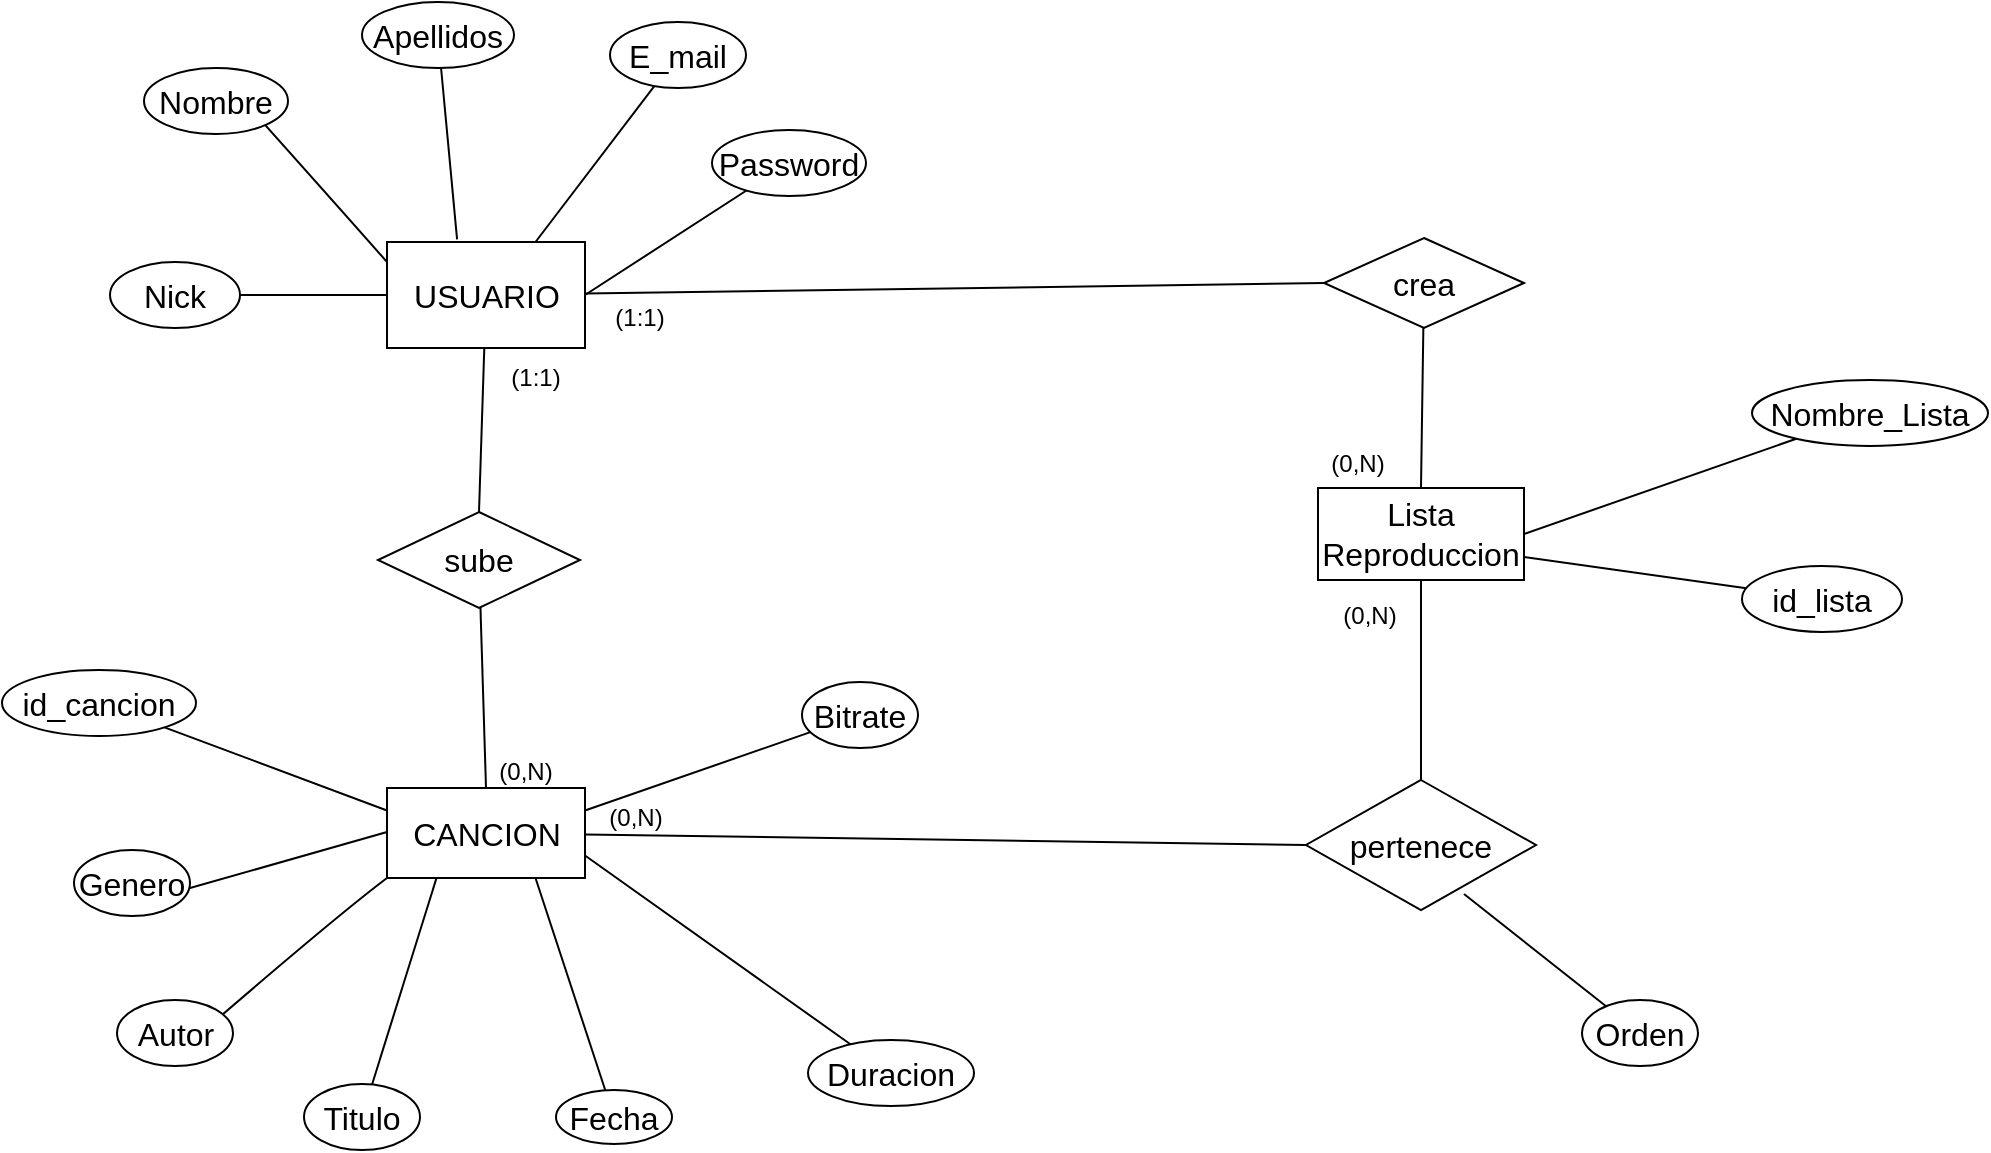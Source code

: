 <mxfile version="23.0.2" type="device">
  <diagram name="Página-1" id="9QPlxO53g7qz4wHyTi0z">
    <mxGraphModel dx="1680" dy="982" grid="0" gridSize="10" guides="1" tooltips="1" connect="1" arrows="1" fold="1" page="0" pageScale="1" pageWidth="827" pageHeight="1169" math="0" shadow="0">
      <root>
        <mxCell id="0" />
        <mxCell id="1" parent="0" />
        <mxCell id="z2fx3Ue3ZwoRWBBnQbJZ-42" style="edgeStyle=none;curved=1;rounded=0;orthogonalLoop=1;jettySize=auto;html=1;entryX=0;entryY=0.5;entryDx=0;entryDy=0;fontSize=12;startSize=8;endSize=8;endArrow=none;endFill=0;" edge="1" parent="1" source="z2fx3Ue3ZwoRWBBnQbJZ-1" target="z2fx3Ue3ZwoRWBBnQbJZ-6">
          <mxGeometry relative="1" as="geometry" />
        </mxCell>
        <mxCell id="z2fx3Ue3ZwoRWBBnQbJZ-46" style="edgeStyle=none;curved=1;rounded=0;orthogonalLoop=1;jettySize=auto;html=1;entryX=0.5;entryY=0;entryDx=0;entryDy=0;fontSize=12;startSize=8;endSize=8;endArrow=none;endFill=0;" edge="1" parent="1" source="z2fx3Ue3ZwoRWBBnQbJZ-1" target="z2fx3Ue3ZwoRWBBnQbJZ-5">
          <mxGeometry relative="1" as="geometry" />
        </mxCell>
        <mxCell id="z2fx3Ue3ZwoRWBBnQbJZ-1" value="USUARIO" style="rounded=0;whiteSpace=wrap;html=1;fontSize=16;" vertex="1" parent="1">
          <mxGeometry x="-255.5" y="-9" width="99" height="53" as="geometry" />
        </mxCell>
        <mxCell id="z2fx3Ue3ZwoRWBBnQbJZ-45" style="edgeStyle=none;curved=1;rounded=0;orthogonalLoop=1;jettySize=auto;html=1;entryX=0;entryY=0.5;entryDx=0;entryDy=0;fontSize=12;startSize=8;endSize=8;endArrow=none;endFill=0;" edge="1" parent="1" source="z2fx3Ue3ZwoRWBBnQbJZ-2" target="z2fx3Ue3ZwoRWBBnQbJZ-4">
          <mxGeometry relative="1" as="geometry" />
        </mxCell>
        <mxCell id="z2fx3Ue3ZwoRWBBnQbJZ-2" value="CANCION" style="rounded=0;whiteSpace=wrap;html=1;fontSize=16;" vertex="1" parent="1">
          <mxGeometry x="-255.5" y="264" width="99" height="45" as="geometry" />
        </mxCell>
        <mxCell id="z2fx3Ue3ZwoRWBBnQbJZ-44" style="edgeStyle=none;curved=1;rounded=0;orthogonalLoop=1;jettySize=auto;html=1;entryX=0.5;entryY=0;entryDx=0;entryDy=0;fontSize=12;startSize=8;endSize=8;endArrow=none;endFill=0;" edge="1" parent="1" source="z2fx3Ue3ZwoRWBBnQbJZ-3" target="z2fx3Ue3ZwoRWBBnQbJZ-4">
          <mxGeometry relative="1" as="geometry" />
        </mxCell>
        <mxCell id="z2fx3Ue3ZwoRWBBnQbJZ-3" value="Lista&lt;br&gt;Reproduccion" style="rounded=0;whiteSpace=wrap;html=1;fontSize=16;" vertex="1" parent="1">
          <mxGeometry x="210" y="114" width="103" height="46" as="geometry" />
        </mxCell>
        <mxCell id="z2fx3Ue3ZwoRWBBnQbJZ-4" value="pertenece" style="rhombus;whiteSpace=wrap;html=1;fontSize=16;" vertex="1" parent="1">
          <mxGeometry x="204" y="260" width="115" height="65" as="geometry" />
        </mxCell>
        <mxCell id="z2fx3Ue3ZwoRWBBnQbJZ-49" style="edgeStyle=none;curved=1;rounded=0;orthogonalLoop=1;jettySize=auto;html=1;entryX=0.5;entryY=0;entryDx=0;entryDy=0;fontSize=12;startSize=8;endSize=8;endArrow=none;endFill=0;" edge="1" parent="1" source="z2fx3Ue3ZwoRWBBnQbJZ-5" target="z2fx3Ue3ZwoRWBBnQbJZ-2">
          <mxGeometry relative="1" as="geometry" />
        </mxCell>
        <mxCell id="z2fx3Ue3ZwoRWBBnQbJZ-5" value="sube" style="rhombus;whiteSpace=wrap;html=1;fontSize=16;" vertex="1" parent="1">
          <mxGeometry x="-260" y="126" width="101" height="48" as="geometry" />
        </mxCell>
        <mxCell id="z2fx3Ue3ZwoRWBBnQbJZ-57" style="edgeStyle=none;curved=1;rounded=0;orthogonalLoop=1;jettySize=auto;html=1;entryX=0.5;entryY=0;entryDx=0;entryDy=0;fontSize=12;startSize=8;endSize=8;endArrow=none;endFill=0;" edge="1" parent="1" source="z2fx3Ue3ZwoRWBBnQbJZ-6" target="z2fx3Ue3ZwoRWBBnQbJZ-3">
          <mxGeometry relative="1" as="geometry" />
        </mxCell>
        <mxCell id="z2fx3Ue3ZwoRWBBnQbJZ-6" value="crea" style="rhombus;whiteSpace=wrap;html=1;fontSize=16;" vertex="1" parent="1">
          <mxGeometry x="213" y="-11" width="100" height="45" as="geometry" />
        </mxCell>
        <mxCell id="z2fx3Ue3ZwoRWBBnQbJZ-33" style="edgeStyle=none;curved=1;rounded=0;orthogonalLoop=1;jettySize=auto;html=1;entryX=1;entryY=0.5;entryDx=0;entryDy=0;fontSize=12;startSize=8;endSize=8;endArrow=none;endFill=0;" edge="1" parent="1" source="z2fx3Ue3ZwoRWBBnQbJZ-7" target="z2fx3Ue3ZwoRWBBnQbJZ-1">
          <mxGeometry relative="1" as="geometry" />
        </mxCell>
        <mxCell id="z2fx3Ue3ZwoRWBBnQbJZ-7" value="Password" style="ellipse;whiteSpace=wrap;html=1;fontSize=16;" vertex="1" parent="1">
          <mxGeometry x="-93" y="-65" width="77" height="33" as="geometry" />
        </mxCell>
        <mxCell id="z2fx3Ue3ZwoRWBBnQbJZ-34" style="edgeStyle=none;curved=1;rounded=0;orthogonalLoop=1;jettySize=auto;html=1;entryX=0.75;entryY=0;entryDx=0;entryDy=0;fontSize=12;startSize=8;endSize=8;endArrow=none;endFill=0;" edge="1" parent="1" source="z2fx3Ue3ZwoRWBBnQbJZ-8" target="z2fx3Ue3ZwoRWBBnQbJZ-1">
          <mxGeometry relative="1" as="geometry" />
        </mxCell>
        <mxCell id="z2fx3Ue3ZwoRWBBnQbJZ-8" value="E_mail" style="ellipse;whiteSpace=wrap;html=1;fontSize=16;" vertex="1" parent="1">
          <mxGeometry x="-144" y="-119" width="68" height="33" as="geometry" />
        </mxCell>
        <mxCell id="z2fx3Ue3ZwoRWBBnQbJZ-9" value="Apellidos" style="ellipse;whiteSpace=wrap;html=1;fontSize=16;" vertex="1" parent="1">
          <mxGeometry x="-268" y="-129" width="76" height="33" as="geometry" />
        </mxCell>
        <mxCell id="z2fx3Ue3ZwoRWBBnQbJZ-36" style="edgeStyle=none;curved=1;rounded=0;orthogonalLoop=1;jettySize=auto;html=1;entryX=0;entryY=0.5;entryDx=0;entryDy=0;fontSize=12;startSize=8;endSize=8;endArrow=none;endFill=0;" edge="1" parent="1">
          <mxGeometry relative="1" as="geometry">
            <mxPoint x="-323.754" y="-75.75" as="sourcePoint" />
            <mxPoint x="-255.5" y="1" as="targetPoint" />
            <Array as="points">
              <mxPoint x="-273.5" y="-19.5" />
            </Array>
          </mxGeometry>
        </mxCell>
        <mxCell id="z2fx3Ue3ZwoRWBBnQbJZ-10" value="Nombre" style="ellipse;whiteSpace=wrap;html=1;fontSize=16;" vertex="1" parent="1">
          <mxGeometry x="-377" y="-96" width="72" height="33" as="geometry" />
        </mxCell>
        <mxCell id="z2fx3Ue3ZwoRWBBnQbJZ-39" style="edgeStyle=none;curved=1;rounded=0;orthogonalLoop=1;jettySize=auto;html=1;entryX=0;entryY=0.5;entryDx=0;entryDy=0;fontSize=12;startSize=8;endSize=8;endArrow=none;endFill=0;" edge="1" parent="1" source="z2fx3Ue3ZwoRWBBnQbJZ-11" target="z2fx3Ue3ZwoRWBBnQbJZ-1">
          <mxGeometry relative="1" as="geometry" />
        </mxCell>
        <mxCell id="z2fx3Ue3ZwoRWBBnQbJZ-11" value="Nick" style="ellipse;whiteSpace=wrap;html=1;fontSize=16;" vertex="1" parent="1">
          <mxGeometry x="-394" y="1" width="65" height="33" as="geometry" />
        </mxCell>
        <mxCell id="z2fx3Ue3ZwoRWBBnQbJZ-23" style="edgeStyle=none;curved=1;rounded=0;orthogonalLoop=1;jettySize=auto;html=1;fontSize=12;startSize=8;endSize=8;entryX=1;entryY=0.25;entryDx=0;entryDy=0;endArrow=none;endFill=0;" edge="1" parent="1" source="z2fx3Ue3ZwoRWBBnQbJZ-12" target="z2fx3Ue3ZwoRWBBnQbJZ-2">
          <mxGeometry relative="1" as="geometry">
            <mxPoint x="-143" y="271" as="targetPoint" />
          </mxGeometry>
        </mxCell>
        <mxCell id="z2fx3Ue3ZwoRWBBnQbJZ-12" value="Bitrate" style="ellipse;whiteSpace=wrap;html=1;fontSize=16;" vertex="1" parent="1">
          <mxGeometry x="-48" y="211" width="58" height="33" as="geometry" />
        </mxCell>
        <mxCell id="z2fx3Ue3ZwoRWBBnQbJZ-24" style="edgeStyle=none;curved=1;rounded=0;orthogonalLoop=1;jettySize=auto;html=1;entryX=1;entryY=0.75;entryDx=0;entryDy=0;fontSize=12;startSize=8;endSize=8;endArrow=none;endFill=0;" edge="1" parent="1" source="z2fx3Ue3ZwoRWBBnQbJZ-13" target="z2fx3Ue3ZwoRWBBnQbJZ-2">
          <mxGeometry relative="1" as="geometry" />
        </mxCell>
        <mxCell id="z2fx3Ue3ZwoRWBBnQbJZ-13" value="Duracion" style="ellipse;whiteSpace=wrap;html=1;fontSize=16;" vertex="1" parent="1">
          <mxGeometry x="-45" y="390" width="83" height="33" as="geometry" />
        </mxCell>
        <mxCell id="z2fx3Ue3ZwoRWBBnQbJZ-25" style="edgeStyle=none;curved=1;rounded=0;orthogonalLoop=1;jettySize=auto;html=1;entryX=0.75;entryY=1;entryDx=0;entryDy=0;fontSize=12;startSize=8;endSize=8;endArrow=none;endFill=0;" edge="1" parent="1" source="z2fx3Ue3ZwoRWBBnQbJZ-14" target="z2fx3Ue3ZwoRWBBnQbJZ-2">
          <mxGeometry relative="1" as="geometry" />
        </mxCell>
        <mxCell id="z2fx3Ue3ZwoRWBBnQbJZ-14" value="Fecha" style="ellipse;whiteSpace=wrap;html=1;fontSize=16;" vertex="1" parent="1">
          <mxGeometry x="-171" y="415" width="58" height="27" as="geometry" />
        </mxCell>
        <mxCell id="z2fx3Ue3ZwoRWBBnQbJZ-26" style="edgeStyle=none;curved=1;rounded=0;orthogonalLoop=1;jettySize=auto;html=1;entryX=0.25;entryY=1;entryDx=0;entryDy=0;fontSize=12;startSize=8;endSize=8;endArrow=none;endFill=0;" edge="1" parent="1" source="z2fx3Ue3ZwoRWBBnQbJZ-15" target="z2fx3Ue3ZwoRWBBnQbJZ-2">
          <mxGeometry relative="1" as="geometry" />
        </mxCell>
        <mxCell id="z2fx3Ue3ZwoRWBBnQbJZ-15" value="Titulo" style="ellipse;whiteSpace=wrap;html=1;fontSize=16;" vertex="1" parent="1">
          <mxGeometry x="-297" y="412" width="58" height="33" as="geometry" />
        </mxCell>
        <mxCell id="z2fx3Ue3ZwoRWBBnQbJZ-27" style="edgeStyle=none;curved=1;rounded=0;orthogonalLoop=1;jettySize=auto;html=1;entryX=0;entryY=0.75;entryDx=0;entryDy=0;fontSize=12;startSize=8;endSize=8;endArrow=none;endFill=0;" edge="1" parent="1">
          <mxGeometry relative="1" as="geometry">
            <mxPoint x="-345.531" y="383.977" as="sourcePoint" />
            <mxPoint x="-255.5" y="309" as="targetPoint" />
            <Array as="points">
              <mxPoint x="-281" y="328.25" />
            </Array>
          </mxGeometry>
        </mxCell>
        <mxCell id="z2fx3Ue3ZwoRWBBnQbJZ-16" value="Autor" style="ellipse;whiteSpace=wrap;html=1;fontSize=16;" vertex="1" parent="1">
          <mxGeometry x="-390.5" y="370" width="58" height="33" as="geometry" />
        </mxCell>
        <mxCell id="z2fx3Ue3ZwoRWBBnQbJZ-28" style="edgeStyle=none;curved=1;rounded=0;orthogonalLoop=1;jettySize=auto;html=1;entryX=0;entryY=0.25;entryDx=0;entryDy=0;fontSize=12;startSize=8;endSize=8;endArrow=none;endFill=0;" edge="1" parent="1">
          <mxGeometry relative="1" as="geometry">
            <mxPoint x="-357.043" y="314.892" as="sourcePoint" />
            <mxPoint x="-255.5" y="286" as="targetPoint" />
          </mxGeometry>
        </mxCell>
        <mxCell id="z2fx3Ue3ZwoRWBBnQbJZ-17" value="Genero" style="ellipse;whiteSpace=wrap;html=1;fontSize=16;" vertex="1" parent="1">
          <mxGeometry x="-412" y="295" width="58" height="33" as="geometry" />
        </mxCell>
        <mxCell id="z2fx3Ue3ZwoRWBBnQbJZ-40" style="edgeStyle=none;curved=1;rounded=0;orthogonalLoop=1;jettySize=auto;html=1;entryX=0;entryY=0.25;entryDx=0;entryDy=0;fontSize=12;startSize=8;endSize=8;endArrow=none;endFill=0;" edge="1" parent="1" source="z2fx3Ue3ZwoRWBBnQbJZ-18" target="z2fx3Ue3ZwoRWBBnQbJZ-2">
          <mxGeometry relative="1" as="geometry" />
        </mxCell>
        <mxCell id="z2fx3Ue3ZwoRWBBnQbJZ-18" value="id_cancion" style="ellipse;whiteSpace=wrap;html=1;fontSize=16;" vertex="1" parent="1">
          <mxGeometry x="-448" y="205" width="97" height="33" as="geometry" />
        </mxCell>
        <mxCell id="z2fx3Ue3ZwoRWBBnQbJZ-19" value="Orden" style="ellipse;whiteSpace=wrap;html=1;fontSize=16;" vertex="1" parent="1">
          <mxGeometry x="342" y="370" width="58" height="33" as="geometry" />
        </mxCell>
        <mxCell id="z2fx3Ue3ZwoRWBBnQbJZ-31" style="edgeStyle=none;curved=1;rounded=0;orthogonalLoop=1;jettySize=auto;html=1;entryX=1;entryY=0.75;entryDx=0;entryDy=0;fontSize=12;startSize=8;endSize=8;endArrow=none;endFill=0;" edge="1" parent="1" source="z2fx3Ue3ZwoRWBBnQbJZ-20" target="z2fx3Ue3ZwoRWBBnQbJZ-3">
          <mxGeometry relative="1" as="geometry" />
        </mxCell>
        <mxCell id="z2fx3Ue3ZwoRWBBnQbJZ-20" value="id_lista" style="ellipse;whiteSpace=wrap;html=1;fontSize=16;" vertex="1" parent="1">
          <mxGeometry x="422" y="153" width="80" height="33" as="geometry" />
        </mxCell>
        <mxCell id="z2fx3Ue3ZwoRWBBnQbJZ-32" style="edgeStyle=none;curved=1;rounded=0;orthogonalLoop=1;jettySize=auto;html=1;entryX=1;entryY=0.5;entryDx=0;entryDy=0;fontSize=12;startSize=8;endSize=8;endArrow=none;endFill=0;" edge="1" parent="1" source="z2fx3Ue3ZwoRWBBnQbJZ-21" target="z2fx3Ue3ZwoRWBBnQbJZ-3">
          <mxGeometry relative="1" as="geometry" />
        </mxCell>
        <mxCell id="z2fx3Ue3ZwoRWBBnQbJZ-21" value="Nombre_Lista" style="ellipse;whiteSpace=wrap;html=1;fontSize=16;" vertex="1" parent="1">
          <mxGeometry x="427" y="60" width="118" height="33" as="geometry" />
        </mxCell>
        <mxCell id="z2fx3Ue3ZwoRWBBnQbJZ-30" style="edgeStyle=none;curved=1;rounded=0;orthogonalLoop=1;jettySize=auto;html=1;entryX=0.687;entryY=0.877;entryDx=0;entryDy=0;entryPerimeter=0;fontSize=12;startSize=8;endSize=8;endArrow=none;endFill=0;" edge="1" parent="1" source="z2fx3Ue3ZwoRWBBnQbJZ-19" target="z2fx3Ue3ZwoRWBBnQbJZ-4">
          <mxGeometry relative="1" as="geometry" />
        </mxCell>
        <mxCell id="z2fx3Ue3ZwoRWBBnQbJZ-35" style="edgeStyle=none;curved=1;rounded=0;orthogonalLoop=1;jettySize=auto;html=1;entryX=0.354;entryY=-0.024;entryDx=0;entryDy=0;entryPerimeter=0;fontSize=12;startSize=8;endSize=8;endArrow=none;endFill=0;" edge="1" parent="1" source="z2fx3Ue3ZwoRWBBnQbJZ-9" target="z2fx3Ue3ZwoRWBBnQbJZ-1">
          <mxGeometry relative="1" as="geometry" />
        </mxCell>
        <mxCell id="z2fx3Ue3ZwoRWBBnQbJZ-50" value="(0,N)" style="text;html=1;strokeColor=none;fillColor=none;align=center;verticalAlign=middle;whiteSpace=wrap;rounded=0;" vertex="1" parent="1">
          <mxGeometry x="200" y="87" width="60" height="30" as="geometry" />
        </mxCell>
        <mxCell id="z2fx3Ue3ZwoRWBBnQbJZ-51" value="(0,N)" style="text;html=1;strokeColor=none;fillColor=none;align=center;verticalAlign=middle;whiteSpace=wrap;rounded=0;" vertex="1" parent="1">
          <mxGeometry x="206" y="163" width="60" height="30" as="geometry" />
        </mxCell>
        <mxCell id="z2fx3Ue3ZwoRWBBnQbJZ-52" value="(0,N)" style="text;html=1;strokeColor=none;fillColor=none;align=center;verticalAlign=middle;whiteSpace=wrap;rounded=0;" vertex="1" parent="1">
          <mxGeometry x="-216.5" y="241" width="60" height="30" as="geometry" />
        </mxCell>
        <mxCell id="z2fx3Ue3ZwoRWBBnQbJZ-53" value="(0,N)" style="text;html=1;strokeColor=none;fillColor=none;align=center;verticalAlign=middle;whiteSpace=wrap;rounded=0;" vertex="1" parent="1">
          <mxGeometry x="-161" y="264" width="60" height="30" as="geometry" />
        </mxCell>
        <mxCell id="z2fx3Ue3ZwoRWBBnQbJZ-55" value="(1:1)" style="text;html=1;strokeColor=none;fillColor=none;align=center;verticalAlign=middle;whiteSpace=wrap;rounded=0;" vertex="1" parent="1">
          <mxGeometry x="-211" y="44" width="60" height="30" as="geometry" />
        </mxCell>
        <mxCell id="z2fx3Ue3ZwoRWBBnQbJZ-56" value="(1:1)" style="text;html=1;strokeColor=none;fillColor=none;align=center;verticalAlign=middle;whiteSpace=wrap;rounded=0;" vertex="1" parent="1">
          <mxGeometry x="-159" y="14" width="60" height="30" as="geometry" />
        </mxCell>
      </root>
    </mxGraphModel>
  </diagram>
</mxfile>
